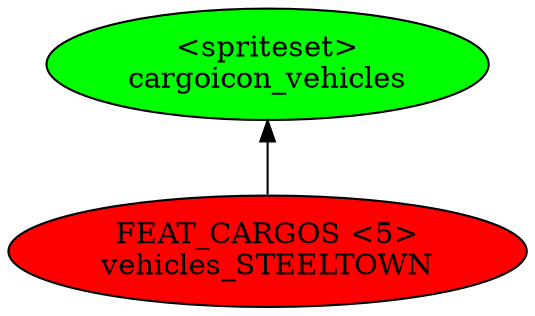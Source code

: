 digraph {
rankdir="BT"
cargoicon_vehicles [fillcolor=green style="filled" label="<spriteset>\ncargoicon_vehicles"]
vehicles_STEELTOWN [fillcolor=red style="filled" label="FEAT_CARGOS <5>\nvehicles_STEELTOWN"]
vehicles_STEELTOWN->cargoicon_vehicles
}
